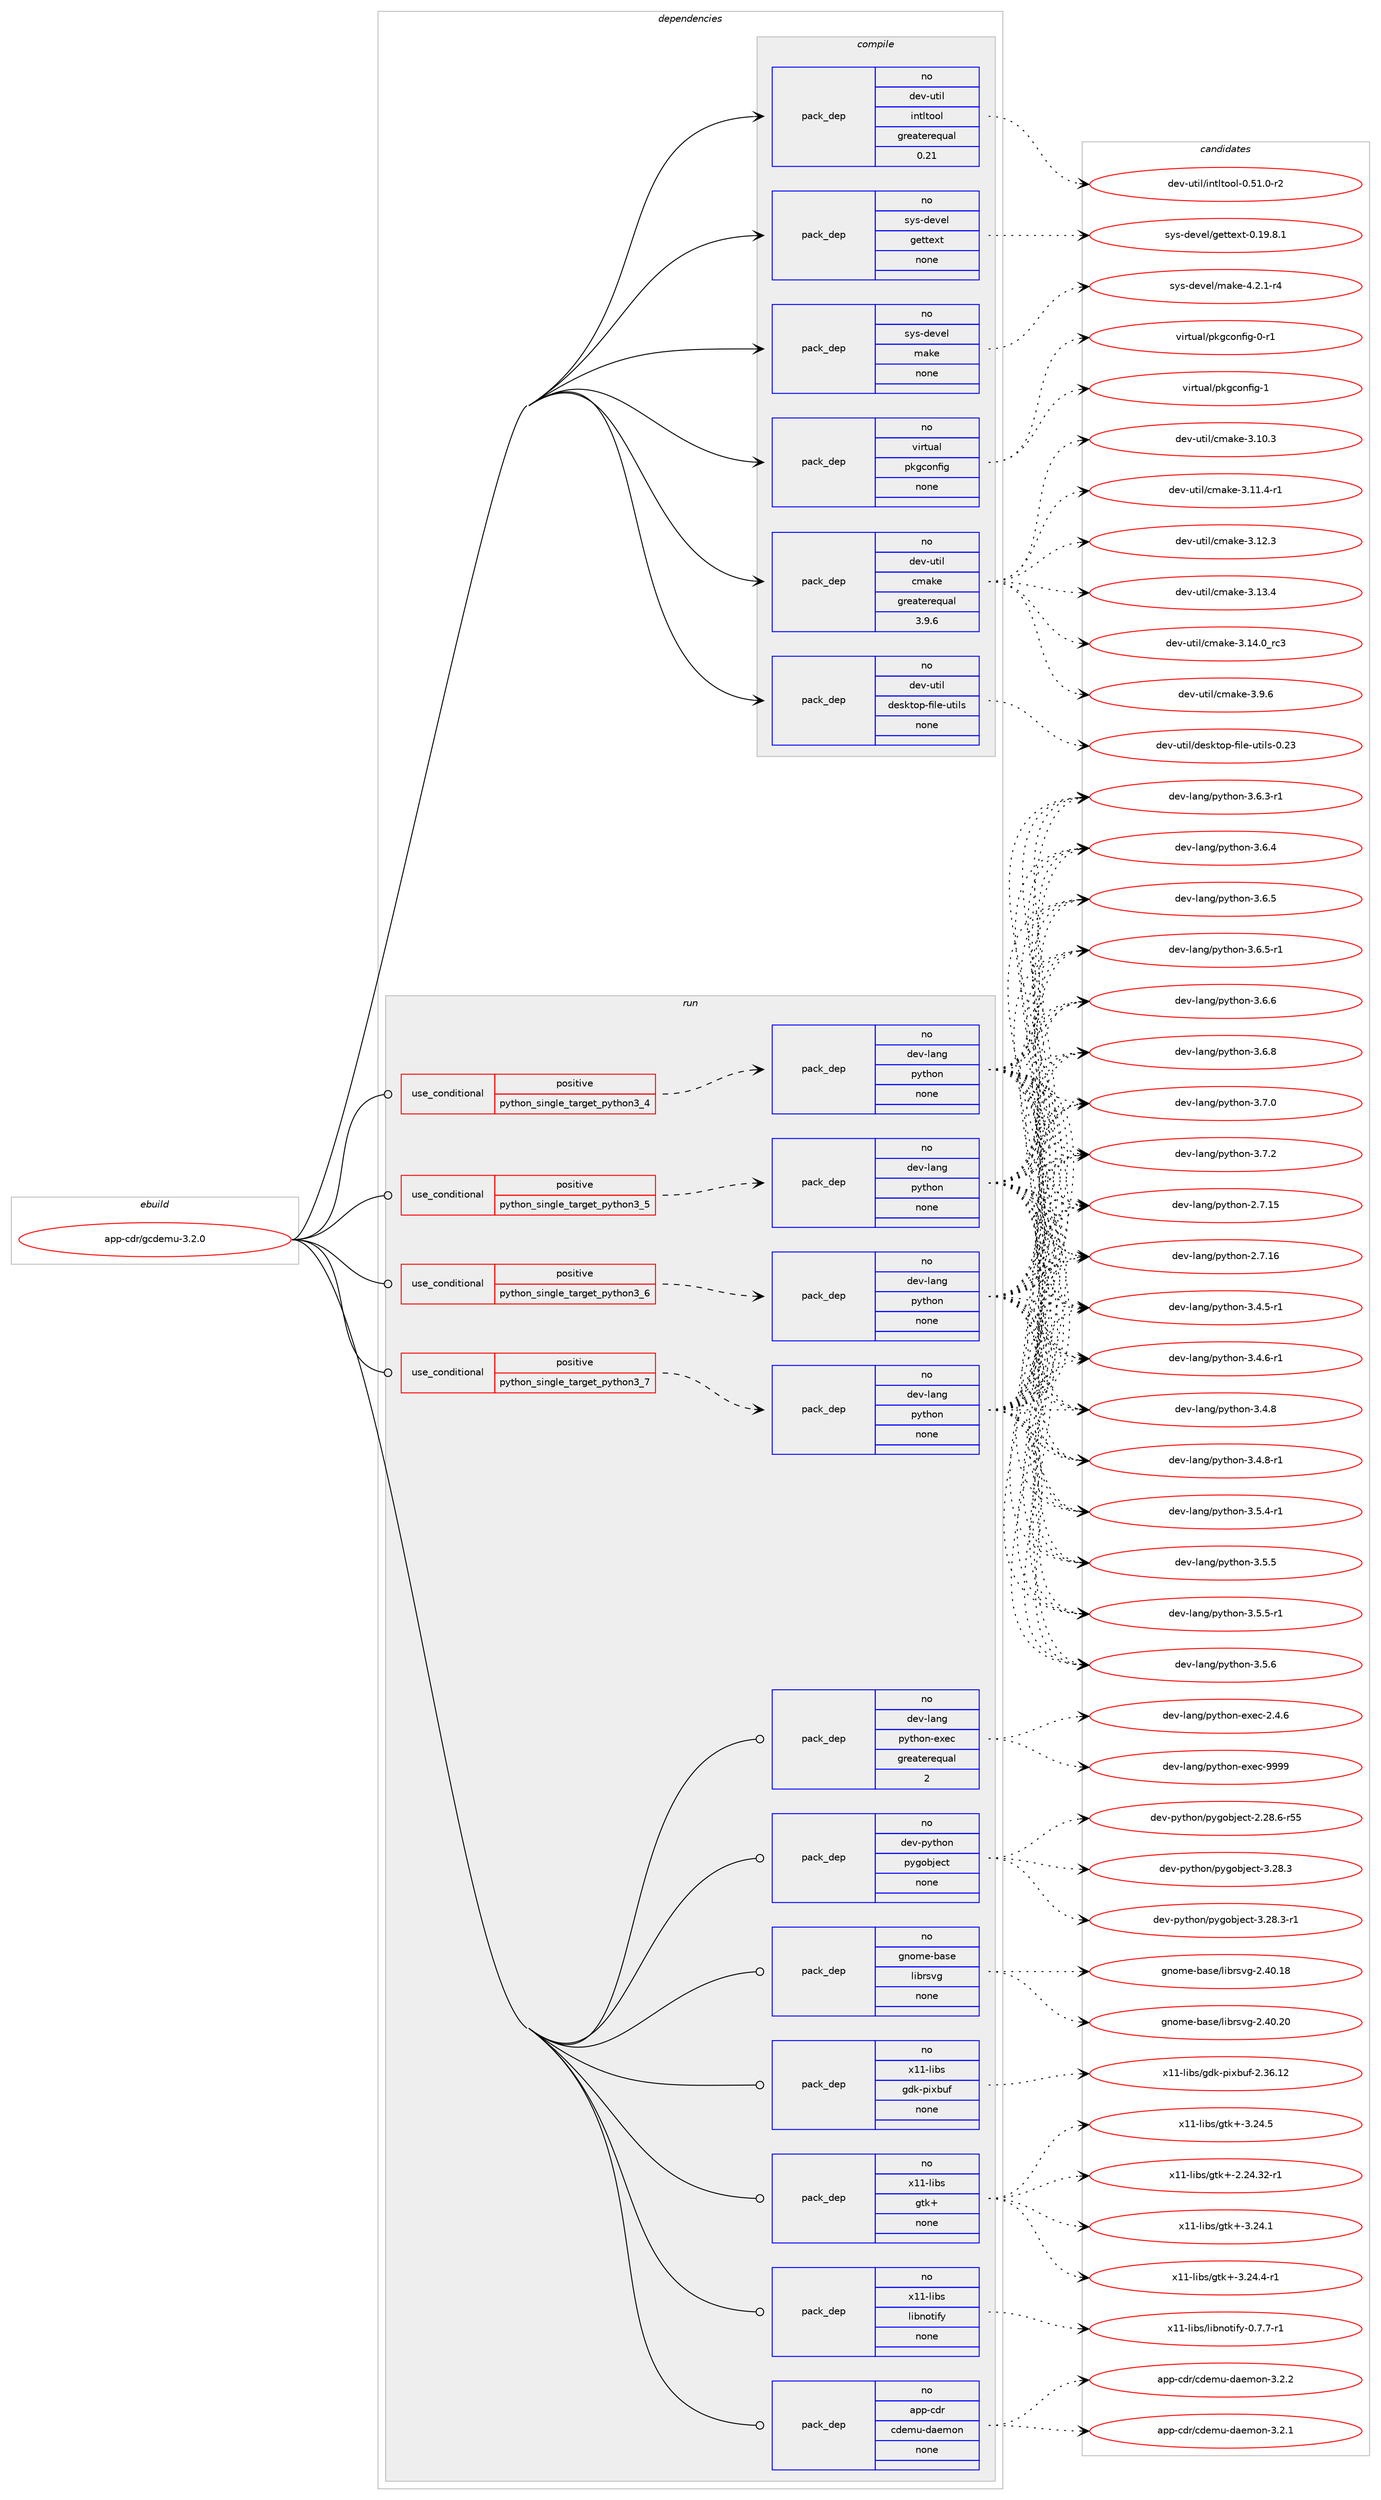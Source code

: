 digraph prolog {

# *************
# Graph options
# *************

newrank=true;
concentrate=true;
compound=true;
graph [rankdir=LR,fontname=Helvetica,fontsize=10,ranksep=1.5];#, ranksep=2.5, nodesep=0.2];
edge  [arrowhead=vee];
node  [fontname=Helvetica,fontsize=10];

# **********
# The ebuild
# **********

subgraph cluster_leftcol {
color=gray;
rank=same;
label=<<i>ebuild</i>>;
id [label="app-cdr/gcdemu-3.2.0", color=red, width=4, href="../app-cdr/gcdemu-3.2.0.svg"];
}

# ****************
# The dependencies
# ****************

subgraph cluster_midcol {
color=gray;
label=<<i>dependencies</i>>;
subgraph cluster_compile {
fillcolor="#eeeeee";
style=filled;
label=<<i>compile</i>>;
subgraph pack907379 {
dependency1274651 [label=<<TABLE BORDER="0" CELLBORDER="1" CELLSPACING="0" CELLPADDING="4" WIDTH="220"><TR><TD ROWSPAN="6" CELLPADDING="30">pack_dep</TD></TR><TR><TD WIDTH="110">no</TD></TR><TR><TD>dev-util</TD></TR><TR><TD>cmake</TD></TR><TR><TD>greaterequal</TD></TR><TR><TD>3.9.6</TD></TR></TABLE>>, shape=none, color=blue];
}
id:e -> dependency1274651:w [weight=20,style="solid",arrowhead="vee"];
subgraph pack907380 {
dependency1274652 [label=<<TABLE BORDER="0" CELLBORDER="1" CELLSPACING="0" CELLPADDING="4" WIDTH="220"><TR><TD ROWSPAN="6" CELLPADDING="30">pack_dep</TD></TR><TR><TD WIDTH="110">no</TD></TR><TR><TD>dev-util</TD></TR><TR><TD>desktop-file-utils</TD></TR><TR><TD>none</TD></TR><TR><TD></TD></TR></TABLE>>, shape=none, color=blue];
}
id:e -> dependency1274652:w [weight=20,style="solid",arrowhead="vee"];
subgraph pack907381 {
dependency1274653 [label=<<TABLE BORDER="0" CELLBORDER="1" CELLSPACING="0" CELLPADDING="4" WIDTH="220"><TR><TD ROWSPAN="6" CELLPADDING="30">pack_dep</TD></TR><TR><TD WIDTH="110">no</TD></TR><TR><TD>dev-util</TD></TR><TR><TD>intltool</TD></TR><TR><TD>greaterequal</TD></TR><TR><TD>0.21</TD></TR></TABLE>>, shape=none, color=blue];
}
id:e -> dependency1274653:w [weight=20,style="solid",arrowhead="vee"];
subgraph pack907382 {
dependency1274654 [label=<<TABLE BORDER="0" CELLBORDER="1" CELLSPACING="0" CELLPADDING="4" WIDTH="220"><TR><TD ROWSPAN="6" CELLPADDING="30">pack_dep</TD></TR><TR><TD WIDTH="110">no</TD></TR><TR><TD>sys-devel</TD></TR><TR><TD>gettext</TD></TR><TR><TD>none</TD></TR><TR><TD></TD></TR></TABLE>>, shape=none, color=blue];
}
id:e -> dependency1274654:w [weight=20,style="solid",arrowhead="vee"];
subgraph pack907383 {
dependency1274655 [label=<<TABLE BORDER="0" CELLBORDER="1" CELLSPACING="0" CELLPADDING="4" WIDTH="220"><TR><TD ROWSPAN="6" CELLPADDING="30">pack_dep</TD></TR><TR><TD WIDTH="110">no</TD></TR><TR><TD>sys-devel</TD></TR><TR><TD>make</TD></TR><TR><TD>none</TD></TR><TR><TD></TD></TR></TABLE>>, shape=none, color=blue];
}
id:e -> dependency1274655:w [weight=20,style="solid",arrowhead="vee"];
subgraph pack907384 {
dependency1274656 [label=<<TABLE BORDER="0" CELLBORDER="1" CELLSPACING="0" CELLPADDING="4" WIDTH="220"><TR><TD ROWSPAN="6" CELLPADDING="30">pack_dep</TD></TR><TR><TD WIDTH="110">no</TD></TR><TR><TD>virtual</TD></TR><TR><TD>pkgconfig</TD></TR><TR><TD>none</TD></TR><TR><TD></TD></TR></TABLE>>, shape=none, color=blue];
}
id:e -> dependency1274656:w [weight=20,style="solid",arrowhead="vee"];
}
subgraph cluster_compileandrun {
fillcolor="#eeeeee";
style=filled;
label=<<i>compile and run</i>>;
}
subgraph cluster_run {
fillcolor="#eeeeee";
style=filled;
label=<<i>run</i>>;
subgraph cond347483 {
dependency1274657 [label=<<TABLE BORDER="0" CELLBORDER="1" CELLSPACING="0" CELLPADDING="4"><TR><TD ROWSPAN="3" CELLPADDING="10">use_conditional</TD></TR><TR><TD>positive</TD></TR><TR><TD>python_single_target_python3_4</TD></TR></TABLE>>, shape=none, color=red];
subgraph pack907385 {
dependency1274658 [label=<<TABLE BORDER="0" CELLBORDER="1" CELLSPACING="0" CELLPADDING="4" WIDTH="220"><TR><TD ROWSPAN="6" CELLPADDING="30">pack_dep</TD></TR><TR><TD WIDTH="110">no</TD></TR><TR><TD>dev-lang</TD></TR><TR><TD>python</TD></TR><TR><TD>none</TD></TR><TR><TD></TD></TR></TABLE>>, shape=none, color=blue];
}
dependency1274657:e -> dependency1274658:w [weight=20,style="dashed",arrowhead="vee"];
}
id:e -> dependency1274657:w [weight=20,style="solid",arrowhead="odot"];
subgraph cond347484 {
dependency1274659 [label=<<TABLE BORDER="0" CELLBORDER="1" CELLSPACING="0" CELLPADDING="4"><TR><TD ROWSPAN="3" CELLPADDING="10">use_conditional</TD></TR><TR><TD>positive</TD></TR><TR><TD>python_single_target_python3_5</TD></TR></TABLE>>, shape=none, color=red];
subgraph pack907386 {
dependency1274660 [label=<<TABLE BORDER="0" CELLBORDER="1" CELLSPACING="0" CELLPADDING="4" WIDTH="220"><TR><TD ROWSPAN="6" CELLPADDING="30">pack_dep</TD></TR><TR><TD WIDTH="110">no</TD></TR><TR><TD>dev-lang</TD></TR><TR><TD>python</TD></TR><TR><TD>none</TD></TR><TR><TD></TD></TR></TABLE>>, shape=none, color=blue];
}
dependency1274659:e -> dependency1274660:w [weight=20,style="dashed",arrowhead="vee"];
}
id:e -> dependency1274659:w [weight=20,style="solid",arrowhead="odot"];
subgraph cond347485 {
dependency1274661 [label=<<TABLE BORDER="0" CELLBORDER="1" CELLSPACING="0" CELLPADDING="4"><TR><TD ROWSPAN="3" CELLPADDING="10">use_conditional</TD></TR><TR><TD>positive</TD></TR><TR><TD>python_single_target_python3_6</TD></TR></TABLE>>, shape=none, color=red];
subgraph pack907387 {
dependency1274662 [label=<<TABLE BORDER="0" CELLBORDER="1" CELLSPACING="0" CELLPADDING="4" WIDTH="220"><TR><TD ROWSPAN="6" CELLPADDING="30">pack_dep</TD></TR><TR><TD WIDTH="110">no</TD></TR><TR><TD>dev-lang</TD></TR><TR><TD>python</TD></TR><TR><TD>none</TD></TR><TR><TD></TD></TR></TABLE>>, shape=none, color=blue];
}
dependency1274661:e -> dependency1274662:w [weight=20,style="dashed",arrowhead="vee"];
}
id:e -> dependency1274661:w [weight=20,style="solid",arrowhead="odot"];
subgraph cond347486 {
dependency1274663 [label=<<TABLE BORDER="0" CELLBORDER="1" CELLSPACING="0" CELLPADDING="4"><TR><TD ROWSPAN="3" CELLPADDING="10">use_conditional</TD></TR><TR><TD>positive</TD></TR><TR><TD>python_single_target_python3_7</TD></TR></TABLE>>, shape=none, color=red];
subgraph pack907388 {
dependency1274664 [label=<<TABLE BORDER="0" CELLBORDER="1" CELLSPACING="0" CELLPADDING="4" WIDTH="220"><TR><TD ROWSPAN="6" CELLPADDING="30">pack_dep</TD></TR><TR><TD WIDTH="110">no</TD></TR><TR><TD>dev-lang</TD></TR><TR><TD>python</TD></TR><TR><TD>none</TD></TR><TR><TD></TD></TR></TABLE>>, shape=none, color=blue];
}
dependency1274663:e -> dependency1274664:w [weight=20,style="dashed",arrowhead="vee"];
}
id:e -> dependency1274663:w [weight=20,style="solid",arrowhead="odot"];
subgraph pack907389 {
dependency1274665 [label=<<TABLE BORDER="0" CELLBORDER="1" CELLSPACING="0" CELLPADDING="4" WIDTH="220"><TR><TD ROWSPAN="6" CELLPADDING="30">pack_dep</TD></TR><TR><TD WIDTH="110">no</TD></TR><TR><TD>app-cdr</TD></TR><TR><TD>cdemu-daemon</TD></TR><TR><TD>none</TD></TR><TR><TD></TD></TR></TABLE>>, shape=none, color=blue];
}
id:e -> dependency1274665:w [weight=20,style="solid",arrowhead="odot"];
subgraph pack907390 {
dependency1274666 [label=<<TABLE BORDER="0" CELLBORDER="1" CELLSPACING="0" CELLPADDING="4" WIDTH="220"><TR><TD ROWSPAN="6" CELLPADDING="30">pack_dep</TD></TR><TR><TD WIDTH="110">no</TD></TR><TR><TD>dev-lang</TD></TR><TR><TD>python-exec</TD></TR><TR><TD>greaterequal</TD></TR><TR><TD>2</TD></TR></TABLE>>, shape=none, color=blue];
}
id:e -> dependency1274666:w [weight=20,style="solid",arrowhead="odot"];
subgraph pack907391 {
dependency1274667 [label=<<TABLE BORDER="0" CELLBORDER="1" CELLSPACING="0" CELLPADDING="4" WIDTH="220"><TR><TD ROWSPAN="6" CELLPADDING="30">pack_dep</TD></TR><TR><TD WIDTH="110">no</TD></TR><TR><TD>dev-python</TD></TR><TR><TD>pygobject</TD></TR><TR><TD>none</TD></TR><TR><TD></TD></TR></TABLE>>, shape=none, color=blue];
}
id:e -> dependency1274667:w [weight=20,style="solid",arrowhead="odot"];
subgraph pack907392 {
dependency1274668 [label=<<TABLE BORDER="0" CELLBORDER="1" CELLSPACING="0" CELLPADDING="4" WIDTH="220"><TR><TD ROWSPAN="6" CELLPADDING="30">pack_dep</TD></TR><TR><TD WIDTH="110">no</TD></TR><TR><TD>gnome-base</TD></TR><TR><TD>librsvg</TD></TR><TR><TD>none</TD></TR><TR><TD></TD></TR></TABLE>>, shape=none, color=blue];
}
id:e -> dependency1274668:w [weight=20,style="solid",arrowhead="odot"];
subgraph pack907393 {
dependency1274669 [label=<<TABLE BORDER="0" CELLBORDER="1" CELLSPACING="0" CELLPADDING="4" WIDTH="220"><TR><TD ROWSPAN="6" CELLPADDING="30">pack_dep</TD></TR><TR><TD WIDTH="110">no</TD></TR><TR><TD>x11-libs</TD></TR><TR><TD>gdk-pixbuf</TD></TR><TR><TD>none</TD></TR><TR><TD></TD></TR></TABLE>>, shape=none, color=blue];
}
id:e -> dependency1274669:w [weight=20,style="solid",arrowhead="odot"];
subgraph pack907394 {
dependency1274670 [label=<<TABLE BORDER="0" CELLBORDER="1" CELLSPACING="0" CELLPADDING="4" WIDTH="220"><TR><TD ROWSPAN="6" CELLPADDING="30">pack_dep</TD></TR><TR><TD WIDTH="110">no</TD></TR><TR><TD>x11-libs</TD></TR><TR><TD>gtk+</TD></TR><TR><TD>none</TD></TR><TR><TD></TD></TR></TABLE>>, shape=none, color=blue];
}
id:e -> dependency1274670:w [weight=20,style="solid",arrowhead="odot"];
subgraph pack907395 {
dependency1274671 [label=<<TABLE BORDER="0" CELLBORDER="1" CELLSPACING="0" CELLPADDING="4" WIDTH="220"><TR><TD ROWSPAN="6" CELLPADDING="30">pack_dep</TD></TR><TR><TD WIDTH="110">no</TD></TR><TR><TD>x11-libs</TD></TR><TR><TD>libnotify</TD></TR><TR><TD>none</TD></TR><TR><TD></TD></TR></TABLE>>, shape=none, color=blue];
}
id:e -> dependency1274671:w [weight=20,style="solid",arrowhead="odot"];
}
}

# **************
# The candidates
# **************

subgraph cluster_choices {
rank=same;
color=gray;
label=<<i>candidates</i>>;

subgraph choice907379 {
color=black;
nodesep=1;
choice1001011184511711610510847991099710710145514649484651 [label="dev-util/cmake-3.10.3", color=red, width=4,href="../dev-util/cmake-3.10.3.svg"];
choice10010111845117116105108479910997107101455146494946524511449 [label="dev-util/cmake-3.11.4-r1", color=red, width=4,href="../dev-util/cmake-3.11.4-r1.svg"];
choice1001011184511711610510847991099710710145514649504651 [label="dev-util/cmake-3.12.3", color=red, width=4,href="../dev-util/cmake-3.12.3.svg"];
choice1001011184511711610510847991099710710145514649514652 [label="dev-util/cmake-3.13.4", color=red, width=4,href="../dev-util/cmake-3.13.4.svg"];
choice1001011184511711610510847991099710710145514649524648951149951 [label="dev-util/cmake-3.14.0_rc3", color=red, width=4,href="../dev-util/cmake-3.14.0_rc3.svg"];
choice10010111845117116105108479910997107101455146574654 [label="dev-util/cmake-3.9.6", color=red, width=4,href="../dev-util/cmake-3.9.6.svg"];
dependency1274651:e -> choice1001011184511711610510847991099710710145514649484651:w [style=dotted,weight="100"];
dependency1274651:e -> choice10010111845117116105108479910997107101455146494946524511449:w [style=dotted,weight="100"];
dependency1274651:e -> choice1001011184511711610510847991099710710145514649504651:w [style=dotted,weight="100"];
dependency1274651:e -> choice1001011184511711610510847991099710710145514649514652:w [style=dotted,weight="100"];
dependency1274651:e -> choice1001011184511711610510847991099710710145514649524648951149951:w [style=dotted,weight="100"];
dependency1274651:e -> choice10010111845117116105108479910997107101455146574654:w [style=dotted,weight="100"];
}
subgraph choice907380 {
color=black;
nodesep=1;
choice100101118451171161051084710010111510711611111245102105108101451171161051081154548465051 [label="dev-util/desktop-file-utils-0.23", color=red, width=4,href="../dev-util/desktop-file-utils-0.23.svg"];
dependency1274652:e -> choice100101118451171161051084710010111510711611111245102105108101451171161051081154548465051:w [style=dotted,weight="100"];
}
subgraph choice907381 {
color=black;
nodesep=1;
choice1001011184511711610510847105110116108116111111108454846534946484511450 [label="dev-util/intltool-0.51.0-r2", color=red, width=4,href="../dev-util/intltool-0.51.0-r2.svg"];
dependency1274653:e -> choice1001011184511711610510847105110116108116111111108454846534946484511450:w [style=dotted,weight="100"];
}
subgraph choice907382 {
color=black;
nodesep=1;
choice1151211154510010111810110847103101116116101120116454846495746564649 [label="sys-devel/gettext-0.19.8.1", color=red, width=4,href="../sys-devel/gettext-0.19.8.1.svg"];
dependency1274654:e -> choice1151211154510010111810110847103101116116101120116454846495746564649:w [style=dotted,weight="100"];
}
subgraph choice907383 {
color=black;
nodesep=1;
choice1151211154510010111810110847109971071014552465046494511452 [label="sys-devel/make-4.2.1-r4", color=red, width=4,href="../sys-devel/make-4.2.1-r4.svg"];
dependency1274655:e -> choice1151211154510010111810110847109971071014552465046494511452:w [style=dotted,weight="100"];
}
subgraph choice907384 {
color=black;
nodesep=1;
choice11810511411611797108471121071039911111010210510345484511449 [label="virtual/pkgconfig-0-r1", color=red, width=4,href="../virtual/pkgconfig-0-r1.svg"];
choice1181051141161179710847112107103991111101021051034549 [label="virtual/pkgconfig-1", color=red, width=4,href="../virtual/pkgconfig-1.svg"];
dependency1274656:e -> choice11810511411611797108471121071039911111010210510345484511449:w [style=dotted,weight="100"];
dependency1274656:e -> choice1181051141161179710847112107103991111101021051034549:w [style=dotted,weight="100"];
}
subgraph choice907385 {
color=black;
nodesep=1;
choice10010111845108971101034711212111610411111045504655464953 [label="dev-lang/python-2.7.15", color=red, width=4,href="../dev-lang/python-2.7.15.svg"];
choice10010111845108971101034711212111610411111045504655464954 [label="dev-lang/python-2.7.16", color=red, width=4,href="../dev-lang/python-2.7.16.svg"];
choice1001011184510897110103471121211161041111104551465246534511449 [label="dev-lang/python-3.4.5-r1", color=red, width=4,href="../dev-lang/python-3.4.5-r1.svg"];
choice1001011184510897110103471121211161041111104551465246544511449 [label="dev-lang/python-3.4.6-r1", color=red, width=4,href="../dev-lang/python-3.4.6-r1.svg"];
choice100101118451089711010347112121116104111110455146524656 [label="dev-lang/python-3.4.8", color=red, width=4,href="../dev-lang/python-3.4.8.svg"];
choice1001011184510897110103471121211161041111104551465246564511449 [label="dev-lang/python-3.4.8-r1", color=red, width=4,href="../dev-lang/python-3.4.8-r1.svg"];
choice1001011184510897110103471121211161041111104551465346524511449 [label="dev-lang/python-3.5.4-r1", color=red, width=4,href="../dev-lang/python-3.5.4-r1.svg"];
choice100101118451089711010347112121116104111110455146534653 [label="dev-lang/python-3.5.5", color=red, width=4,href="../dev-lang/python-3.5.5.svg"];
choice1001011184510897110103471121211161041111104551465346534511449 [label="dev-lang/python-3.5.5-r1", color=red, width=4,href="../dev-lang/python-3.5.5-r1.svg"];
choice100101118451089711010347112121116104111110455146534654 [label="dev-lang/python-3.5.6", color=red, width=4,href="../dev-lang/python-3.5.6.svg"];
choice1001011184510897110103471121211161041111104551465446514511449 [label="dev-lang/python-3.6.3-r1", color=red, width=4,href="../dev-lang/python-3.6.3-r1.svg"];
choice100101118451089711010347112121116104111110455146544652 [label="dev-lang/python-3.6.4", color=red, width=4,href="../dev-lang/python-3.6.4.svg"];
choice100101118451089711010347112121116104111110455146544653 [label="dev-lang/python-3.6.5", color=red, width=4,href="../dev-lang/python-3.6.5.svg"];
choice1001011184510897110103471121211161041111104551465446534511449 [label="dev-lang/python-3.6.5-r1", color=red, width=4,href="../dev-lang/python-3.6.5-r1.svg"];
choice100101118451089711010347112121116104111110455146544654 [label="dev-lang/python-3.6.6", color=red, width=4,href="../dev-lang/python-3.6.6.svg"];
choice100101118451089711010347112121116104111110455146544656 [label="dev-lang/python-3.6.8", color=red, width=4,href="../dev-lang/python-3.6.8.svg"];
choice100101118451089711010347112121116104111110455146554648 [label="dev-lang/python-3.7.0", color=red, width=4,href="../dev-lang/python-3.7.0.svg"];
choice100101118451089711010347112121116104111110455146554650 [label="dev-lang/python-3.7.2", color=red, width=4,href="../dev-lang/python-3.7.2.svg"];
dependency1274658:e -> choice10010111845108971101034711212111610411111045504655464953:w [style=dotted,weight="100"];
dependency1274658:e -> choice10010111845108971101034711212111610411111045504655464954:w [style=dotted,weight="100"];
dependency1274658:e -> choice1001011184510897110103471121211161041111104551465246534511449:w [style=dotted,weight="100"];
dependency1274658:e -> choice1001011184510897110103471121211161041111104551465246544511449:w [style=dotted,weight="100"];
dependency1274658:e -> choice100101118451089711010347112121116104111110455146524656:w [style=dotted,weight="100"];
dependency1274658:e -> choice1001011184510897110103471121211161041111104551465246564511449:w [style=dotted,weight="100"];
dependency1274658:e -> choice1001011184510897110103471121211161041111104551465346524511449:w [style=dotted,weight="100"];
dependency1274658:e -> choice100101118451089711010347112121116104111110455146534653:w [style=dotted,weight="100"];
dependency1274658:e -> choice1001011184510897110103471121211161041111104551465346534511449:w [style=dotted,weight="100"];
dependency1274658:e -> choice100101118451089711010347112121116104111110455146534654:w [style=dotted,weight="100"];
dependency1274658:e -> choice1001011184510897110103471121211161041111104551465446514511449:w [style=dotted,weight="100"];
dependency1274658:e -> choice100101118451089711010347112121116104111110455146544652:w [style=dotted,weight="100"];
dependency1274658:e -> choice100101118451089711010347112121116104111110455146544653:w [style=dotted,weight="100"];
dependency1274658:e -> choice1001011184510897110103471121211161041111104551465446534511449:w [style=dotted,weight="100"];
dependency1274658:e -> choice100101118451089711010347112121116104111110455146544654:w [style=dotted,weight="100"];
dependency1274658:e -> choice100101118451089711010347112121116104111110455146544656:w [style=dotted,weight="100"];
dependency1274658:e -> choice100101118451089711010347112121116104111110455146554648:w [style=dotted,weight="100"];
dependency1274658:e -> choice100101118451089711010347112121116104111110455146554650:w [style=dotted,weight="100"];
}
subgraph choice907386 {
color=black;
nodesep=1;
choice10010111845108971101034711212111610411111045504655464953 [label="dev-lang/python-2.7.15", color=red, width=4,href="../dev-lang/python-2.7.15.svg"];
choice10010111845108971101034711212111610411111045504655464954 [label="dev-lang/python-2.7.16", color=red, width=4,href="../dev-lang/python-2.7.16.svg"];
choice1001011184510897110103471121211161041111104551465246534511449 [label="dev-lang/python-3.4.5-r1", color=red, width=4,href="../dev-lang/python-3.4.5-r1.svg"];
choice1001011184510897110103471121211161041111104551465246544511449 [label="dev-lang/python-3.4.6-r1", color=red, width=4,href="../dev-lang/python-3.4.6-r1.svg"];
choice100101118451089711010347112121116104111110455146524656 [label="dev-lang/python-3.4.8", color=red, width=4,href="../dev-lang/python-3.4.8.svg"];
choice1001011184510897110103471121211161041111104551465246564511449 [label="dev-lang/python-3.4.8-r1", color=red, width=4,href="../dev-lang/python-3.4.8-r1.svg"];
choice1001011184510897110103471121211161041111104551465346524511449 [label="dev-lang/python-3.5.4-r1", color=red, width=4,href="../dev-lang/python-3.5.4-r1.svg"];
choice100101118451089711010347112121116104111110455146534653 [label="dev-lang/python-3.5.5", color=red, width=4,href="../dev-lang/python-3.5.5.svg"];
choice1001011184510897110103471121211161041111104551465346534511449 [label="dev-lang/python-3.5.5-r1", color=red, width=4,href="../dev-lang/python-3.5.5-r1.svg"];
choice100101118451089711010347112121116104111110455146534654 [label="dev-lang/python-3.5.6", color=red, width=4,href="../dev-lang/python-3.5.6.svg"];
choice1001011184510897110103471121211161041111104551465446514511449 [label="dev-lang/python-3.6.3-r1", color=red, width=4,href="../dev-lang/python-3.6.3-r1.svg"];
choice100101118451089711010347112121116104111110455146544652 [label="dev-lang/python-3.6.4", color=red, width=4,href="../dev-lang/python-3.6.4.svg"];
choice100101118451089711010347112121116104111110455146544653 [label="dev-lang/python-3.6.5", color=red, width=4,href="../dev-lang/python-3.6.5.svg"];
choice1001011184510897110103471121211161041111104551465446534511449 [label="dev-lang/python-3.6.5-r1", color=red, width=4,href="../dev-lang/python-3.6.5-r1.svg"];
choice100101118451089711010347112121116104111110455146544654 [label="dev-lang/python-3.6.6", color=red, width=4,href="../dev-lang/python-3.6.6.svg"];
choice100101118451089711010347112121116104111110455146544656 [label="dev-lang/python-3.6.8", color=red, width=4,href="../dev-lang/python-3.6.8.svg"];
choice100101118451089711010347112121116104111110455146554648 [label="dev-lang/python-3.7.0", color=red, width=4,href="../dev-lang/python-3.7.0.svg"];
choice100101118451089711010347112121116104111110455146554650 [label="dev-lang/python-3.7.2", color=red, width=4,href="../dev-lang/python-3.7.2.svg"];
dependency1274660:e -> choice10010111845108971101034711212111610411111045504655464953:w [style=dotted,weight="100"];
dependency1274660:e -> choice10010111845108971101034711212111610411111045504655464954:w [style=dotted,weight="100"];
dependency1274660:e -> choice1001011184510897110103471121211161041111104551465246534511449:w [style=dotted,weight="100"];
dependency1274660:e -> choice1001011184510897110103471121211161041111104551465246544511449:w [style=dotted,weight="100"];
dependency1274660:e -> choice100101118451089711010347112121116104111110455146524656:w [style=dotted,weight="100"];
dependency1274660:e -> choice1001011184510897110103471121211161041111104551465246564511449:w [style=dotted,weight="100"];
dependency1274660:e -> choice1001011184510897110103471121211161041111104551465346524511449:w [style=dotted,weight="100"];
dependency1274660:e -> choice100101118451089711010347112121116104111110455146534653:w [style=dotted,weight="100"];
dependency1274660:e -> choice1001011184510897110103471121211161041111104551465346534511449:w [style=dotted,weight="100"];
dependency1274660:e -> choice100101118451089711010347112121116104111110455146534654:w [style=dotted,weight="100"];
dependency1274660:e -> choice1001011184510897110103471121211161041111104551465446514511449:w [style=dotted,weight="100"];
dependency1274660:e -> choice100101118451089711010347112121116104111110455146544652:w [style=dotted,weight="100"];
dependency1274660:e -> choice100101118451089711010347112121116104111110455146544653:w [style=dotted,weight="100"];
dependency1274660:e -> choice1001011184510897110103471121211161041111104551465446534511449:w [style=dotted,weight="100"];
dependency1274660:e -> choice100101118451089711010347112121116104111110455146544654:w [style=dotted,weight="100"];
dependency1274660:e -> choice100101118451089711010347112121116104111110455146544656:w [style=dotted,weight="100"];
dependency1274660:e -> choice100101118451089711010347112121116104111110455146554648:w [style=dotted,weight="100"];
dependency1274660:e -> choice100101118451089711010347112121116104111110455146554650:w [style=dotted,weight="100"];
}
subgraph choice907387 {
color=black;
nodesep=1;
choice10010111845108971101034711212111610411111045504655464953 [label="dev-lang/python-2.7.15", color=red, width=4,href="../dev-lang/python-2.7.15.svg"];
choice10010111845108971101034711212111610411111045504655464954 [label="dev-lang/python-2.7.16", color=red, width=4,href="../dev-lang/python-2.7.16.svg"];
choice1001011184510897110103471121211161041111104551465246534511449 [label="dev-lang/python-3.4.5-r1", color=red, width=4,href="../dev-lang/python-3.4.5-r1.svg"];
choice1001011184510897110103471121211161041111104551465246544511449 [label="dev-lang/python-3.4.6-r1", color=red, width=4,href="../dev-lang/python-3.4.6-r1.svg"];
choice100101118451089711010347112121116104111110455146524656 [label="dev-lang/python-3.4.8", color=red, width=4,href="../dev-lang/python-3.4.8.svg"];
choice1001011184510897110103471121211161041111104551465246564511449 [label="dev-lang/python-3.4.8-r1", color=red, width=4,href="../dev-lang/python-3.4.8-r1.svg"];
choice1001011184510897110103471121211161041111104551465346524511449 [label="dev-lang/python-3.5.4-r1", color=red, width=4,href="../dev-lang/python-3.5.4-r1.svg"];
choice100101118451089711010347112121116104111110455146534653 [label="dev-lang/python-3.5.5", color=red, width=4,href="../dev-lang/python-3.5.5.svg"];
choice1001011184510897110103471121211161041111104551465346534511449 [label="dev-lang/python-3.5.5-r1", color=red, width=4,href="../dev-lang/python-3.5.5-r1.svg"];
choice100101118451089711010347112121116104111110455146534654 [label="dev-lang/python-3.5.6", color=red, width=4,href="../dev-lang/python-3.5.6.svg"];
choice1001011184510897110103471121211161041111104551465446514511449 [label="dev-lang/python-3.6.3-r1", color=red, width=4,href="../dev-lang/python-3.6.3-r1.svg"];
choice100101118451089711010347112121116104111110455146544652 [label="dev-lang/python-3.6.4", color=red, width=4,href="../dev-lang/python-3.6.4.svg"];
choice100101118451089711010347112121116104111110455146544653 [label="dev-lang/python-3.6.5", color=red, width=4,href="../dev-lang/python-3.6.5.svg"];
choice1001011184510897110103471121211161041111104551465446534511449 [label="dev-lang/python-3.6.5-r1", color=red, width=4,href="../dev-lang/python-3.6.5-r1.svg"];
choice100101118451089711010347112121116104111110455146544654 [label="dev-lang/python-3.6.6", color=red, width=4,href="../dev-lang/python-3.6.6.svg"];
choice100101118451089711010347112121116104111110455146544656 [label="dev-lang/python-3.6.8", color=red, width=4,href="../dev-lang/python-3.6.8.svg"];
choice100101118451089711010347112121116104111110455146554648 [label="dev-lang/python-3.7.0", color=red, width=4,href="../dev-lang/python-3.7.0.svg"];
choice100101118451089711010347112121116104111110455146554650 [label="dev-lang/python-3.7.2", color=red, width=4,href="../dev-lang/python-3.7.2.svg"];
dependency1274662:e -> choice10010111845108971101034711212111610411111045504655464953:w [style=dotted,weight="100"];
dependency1274662:e -> choice10010111845108971101034711212111610411111045504655464954:w [style=dotted,weight="100"];
dependency1274662:e -> choice1001011184510897110103471121211161041111104551465246534511449:w [style=dotted,weight="100"];
dependency1274662:e -> choice1001011184510897110103471121211161041111104551465246544511449:w [style=dotted,weight="100"];
dependency1274662:e -> choice100101118451089711010347112121116104111110455146524656:w [style=dotted,weight="100"];
dependency1274662:e -> choice1001011184510897110103471121211161041111104551465246564511449:w [style=dotted,weight="100"];
dependency1274662:e -> choice1001011184510897110103471121211161041111104551465346524511449:w [style=dotted,weight="100"];
dependency1274662:e -> choice100101118451089711010347112121116104111110455146534653:w [style=dotted,weight="100"];
dependency1274662:e -> choice1001011184510897110103471121211161041111104551465346534511449:w [style=dotted,weight="100"];
dependency1274662:e -> choice100101118451089711010347112121116104111110455146534654:w [style=dotted,weight="100"];
dependency1274662:e -> choice1001011184510897110103471121211161041111104551465446514511449:w [style=dotted,weight="100"];
dependency1274662:e -> choice100101118451089711010347112121116104111110455146544652:w [style=dotted,weight="100"];
dependency1274662:e -> choice100101118451089711010347112121116104111110455146544653:w [style=dotted,weight="100"];
dependency1274662:e -> choice1001011184510897110103471121211161041111104551465446534511449:w [style=dotted,weight="100"];
dependency1274662:e -> choice100101118451089711010347112121116104111110455146544654:w [style=dotted,weight="100"];
dependency1274662:e -> choice100101118451089711010347112121116104111110455146544656:w [style=dotted,weight="100"];
dependency1274662:e -> choice100101118451089711010347112121116104111110455146554648:w [style=dotted,weight="100"];
dependency1274662:e -> choice100101118451089711010347112121116104111110455146554650:w [style=dotted,weight="100"];
}
subgraph choice907388 {
color=black;
nodesep=1;
choice10010111845108971101034711212111610411111045504655464953 [label="dev-lang/python-2.7.15", color=red, width=4,href="../dev-lang/python-2.7.15.svg"];
choice10010111845108971101034711212111610411111045504655464954 [label="dev-lang/python-2.7.16", color=red, width=4,href="../dev-lang/python-2.7.16.svg"];
choice1001011184510897110103471121211161041111104551465246534511449 [label="dev-lang/python-3.4.5-r1", color=red, width=4,href="../dev-lang/python-3.4.5-r1.svg"];
choice1001011184510897110103471121211161041111104551465246544511449 [label="dev-lang/python-3.4.6-r1", color=red, width=4,href="../dev-lang/python-3.4.6-r1.svg"];
choice100101118451089711010347112121116104111110455146524656 [label="dev-lang/python-3.4.8", color=red, width=4,href="../dev-lang/python-3.4.8.svg"];
choice1001011184510897110103471121211161041111104551465246564511449 [label="dev-lang/python-3.4.8-r1", color=red, width=4,href="../dev-lang/python-3.4.8-r1.svg"];
choice1001011184510897110103471121211161041111104551465346524511449 [label="dev-lang/python-3.5.4-r1", color=red, width=4,href="../dev-lang/python-3.5.4-r1.svg"];
choice100101118451089711010347112121116104111110455146534653 [label="dev-lang/python-3.5.5", color=red, width=4,href="../dev-lang/python-3.5.5.svg"];
choice1001011184510897110103471121211161041111104551465346534511449 [label="dev-lang/python-3.5.5-r1", color=red, width=4,href="../dev-lang/python-3.5.5-r1.svg"];
choice100101118451089711010347112121116104111110455146534654 [label="dev-lang/python-3.5.6", color=red, width=4,href="../dev-lang/python-3.5.6.svg"];
choice1001011184510897110103471121211161041111104551465446514511449 [label="dev-lang/python-3.6.3-r1", color=red, width=4,href="../dev-lang/python-3.6.3-r1.svg"];
choice100101118451089711010347112121116104111110455146544652 [label="dev-lang/python-3.6.4", color=red, width=4,href="../dev-lang/python-3.6.4.svg"];
choice100101118451089711010347112121116104111110455146544653 [label="dev-lang/python-3.6.5", color=red, width=4,href="../dev-lang/python-3.6.5.svg"];
choice1001011184510897110103471121211161041111104551465446534511449 [label="dev-lang/python-3.6.5-r1", color=red, width=4,href="../dev-lang/python-3.6.5-r1.svg"];
choice100101118451089711010347112121116104111110455146544654 [label="dev-lang/python-3.6.6", color=red, width=4,href="../dev-lang/python-3.6.6.svg"];
choice100101118451089711010347112121116104111110455146544656 [label="dev-lang/python-3.6.8", color=red, width=4,href="../dev-lang/python-3.6.8.svg"];
choice100101118451089711010347112121116104111110455146554648 [label="dev-lang/python-3.7.0", color=red, width=4,href="../dev-lang/python-3.7.0.svg"];
choice100101118451089711010347112121116104111110455146554650 [label="dev-lang/python-3.7.2", color=red, width=4,href="../dev-lang/python-3.7.2.svg"];
dependency1274664:e -> choice10010111845108971101034711212111610411111045504655464953:w [style=dotted,weight="100"];
dependency1274664:e -> choice10010111845108971101034711212111610411111045504655464954:w [style=dotted,weight="100"];
dependency1274664:e -> choice1001011184510897110103471121211161041111104551465246534511449:w [style=dotted,weight="100"];
dependency1274664:e -> choice1001011184510897110103471121211161041111104551465246544511449:w [style=dotted,weight="100"];
dependency1274664:e -> choice100101118451089711010347112121116104111110455146524656:w [style=dotted,weight="100"];
dependency1274664:e -> choice1001011184510897110103471121211161041111104551465246564511449:w [style=dotted,weight="100"];
dependency1274664:e -> choice1001011184510897110103471121211161041111104551465346524511449:w [style=dotted,weight="100"];
dependency1274664:e -> choice100101118451089711010347112121116104111110455146534653:w [style=dotted,weight="100"];
dependency1274664:e -> choice1001011184510897110103471121211161041111104551465346534511449:w [style=dotted,weight="100"];
dependency1274664:e -> choice100101118451089711010347112121116104111110455146534654:w [style=dotted,weight="100"];
dependency1274664:e -> choice1001011184510897110103471121211161041111104551465446514511449:w [style=dotted,weight="100"];
dependency1274664:e -> choice100101118451089711010347112121116104111110455146544652:w [style=dotted,weight="100"];
dependency1274664:e -> choice100101118451089711010347112121116104111110455146544653:w [style=dotted,weight="100"];
dependency1274664:e -> choice1001011184510897110103471121211161041111104551465446534511449:w [style=dotted,weight="100"];
dependency1274664:e -> choice100101118451089711010347112121116104111110455146544654:w [style=dotted,weight="100"];
dependency1274664:e -> choice100101118451089711010347112121116104111110455146544656:w [style=dotted,weight="100"];
dependency1274664:e -> choice100101118451089711010347112121116104111110455146554648:w [style=dotted,weight="100"];
dependency1274664:e -> choice100101118451089711010347112121116104111110455146554650:w [style=dotted,weight="100"];
}
subgraph choice907389 {
color=black;
nodesep=1;
choice97112112459910011447991001011091174510097101109111110455146504649 [label="app-cdr/cdemu-daemon-3.2.1", color=red, width=4,href="../app-cdr/cdemu-daemon-3.2.1.svg"];
choice97112112459910011447991001011091174510097101109111110455146504650 [label="app-cdr/cdemu-daemon-3.2.2", color=red, width=4,href="../app-cdr/cdemu-daemon-3.2.2.svg"];
dependency1274665:e -> choice97112112459910011447991001011091174510097101109111110455146504649:w [style=dotted,weight="100"];
dependency1274665:e -> choice97112112459910011447991001011091174510097101109111110455146504650:w [style=dotted,weight="100"];
}
subgraph choice907390 {
color=black;
nodesep=1;
choice1001011184510897110103471121211161041111104510112010199455046524654 [label="dev-lang/python-exec-2.4.6", color=red, width=4,href="../dev-lang/python-exec-2.4.6.svg"];
choice10010111845108971101034711212111610411111045101120101994557575757 [label="dev-lang/python-exec-9999", color=red, width=4,href="../dev-lang/python-exec-9999.svg"];
dependency1274666:e -> choice1001011184510897110103471121211161041111104510112010199455046524654:w [style=dotted,weight="100"];
dependency1274666:e -> choice10010111845108971101034711212111610411111045101120101994557575757:w [style=dotted,weight="100"];
}
subgraph choice907391 {
color=black;
nodesep=1;
choice1001011184511212111610411111047112121103111981061019911645504650564654451145353 [label="dev-python/pygobject-2.28.6-r55", color=red, width=4,href="../dev-python/pygobject-2.28.6-r55.svg"];
choice1001011184511212111610411111047112121103111981061019911645514650564651 [label="dev-python/pygobject-3.28.3", color=red, width=4,href="../dev-python/pygobject-3.28.3.svg"];
choice10010111845112121116104111110471121211031119810610199116455146505646514511449 [label="dev-python/pygobject-3.28.3-r1", color=red, width=4,href="../dev-python/pygobject-3.28.3-r1.svg"];
dependency1274667:e -> choice1001011184511212111610411111047112121103111981061019911645504650564654451145353:w [style=dotted,weight="100"];
dependency1274667:e -> choice1001011184511212111610411111047112121103111981061019911645514650564651:w [style=dotted,weight="100"];
dependency1274667:e -> choice10010111845112121116104111110471121211031119810610199116455146505646514511449:w [style=dotted,weight="100"];
}
subgraph choice907392 {
color=black;
nodesep=1;
choice10311011110910145989711510147108105981141151181034550465248464956 [label="gnome-base/librsvg-2.40.18", color=red, width=4,href="../gnome-base/librsvg-2.40.18.svg"];
choice10311011110910145989711510147108105981141151181034550465248465048 [label="gnome-base/librsvg-2.40.20", color=red, width=4,href="../gnome-base/librsvg-2.40.20.svg"];
dependency1274668:e -> choice10311011110910145989711510147108105981141151181034550465248464956:w [style=dotted,weight="100"];
dependency1274668:e -> choice10311011110910145989711510147108105981141151181034550465248465048:w [style=dotted,weight="100"];
}
subgraph choice907393 {
color=black;
nodesep=1;
choice120494945108105981154710310010745112105120981171024550465154464950 [label="x11-libs/gdk-pixbuf-2.36.12", color=red, width=4,href="../x11-libs/gdk-pixbuf-2.36.12.svg"];
dependency1274669:e -> choice120494945108105981154710310010745112105120981171024550465154464950:w [style=dotted,weight="100"];
}
subgraph choice907394 {
color=black;
nodesep=1;
choice12049494510810598115471031161074345504650524651504511449 [label="x11-libs/gtk+-2.24.32-r1", color=red, width=4,href="../x11-libs/gtk+-2.24.32-r1.svg"];
choice12049494510810598115471031161074345514650524649 [label="x11-libs/gtk+-3.24.1", color=red, width=4,href="../x11-libs/gtk+-3.24.1.svg"];
choice120494945108105981154710311610743455146505246524511449 [label="x11-libs/gtk+-3.24.4-r1", color=red, width=4,href="../x11-libs/gtk+-3.24.4-r1.svg"];
choice12049494510810598115471031161074345514650524653 [label="x11-libs/gtk+-3.24.5", color=red, width=4,href="../x11-libs/gtk+-3.24.5.svg"];
dependency1274670:e -> choice12049494510810598115471031161074345504650524651504511449:w [style=dotted,weight="100"];
dependency1274670:e -> choice12049494510810598115471031161074345514650524649:w [style=dotted,weight="100"];
dependency1274670:e -> choice120494945108105981154710311610743455146505246524511449:w [style=dotted,weight="100"];
dependency1274670:e -> choice12049494510810598115471031161074345514650524653:w [style=dotted,weight="100"];
}
subgraph choice907395 {
color=black;
nodesep=1;
choice1204949451081059811547108105981101111161051021214548465546554511449 [label="x11-libs/libnotify-0.7.7-r1", color=red, width=4,href="../x11-libs/libnotify-0.7.7-r1.svg"];
dependency1274671:e -> choice1204949451081059811547108105981101111161051021214548465546554511449:w [style=dotted,weight="100"];
}
}

}
